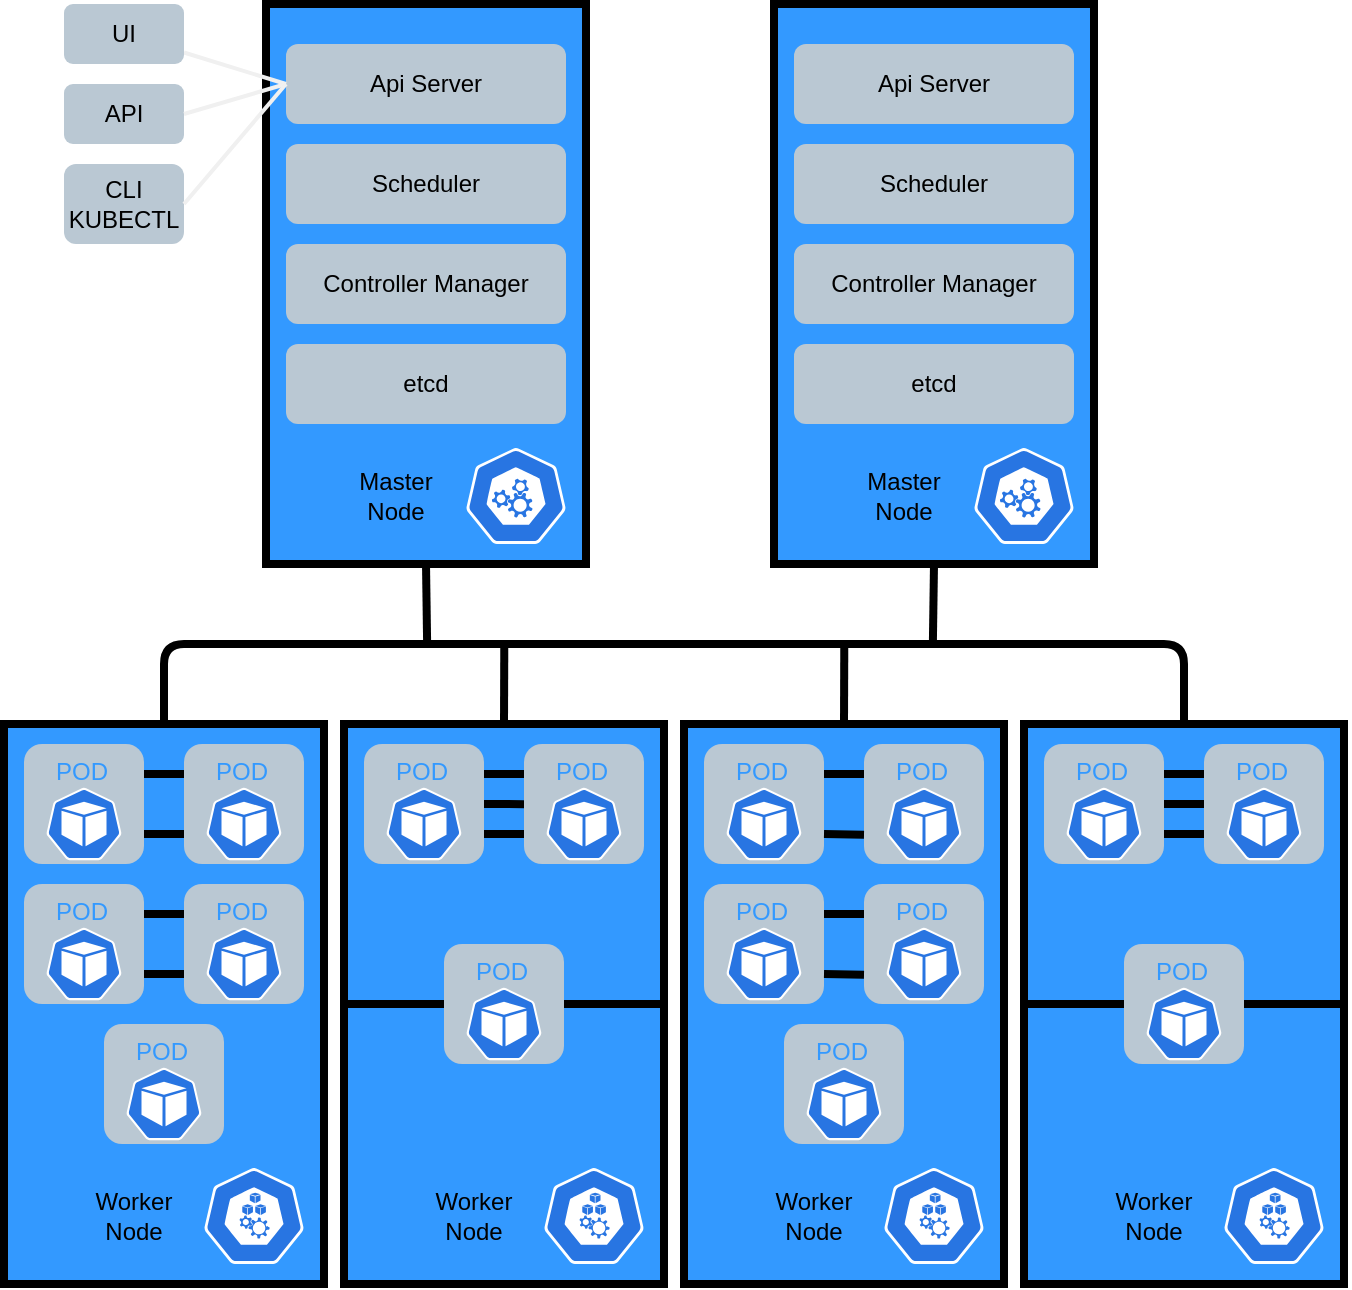 <mxfile>
    <diagram id="NpJH77RFVWROeowFY9IR" name="Page-1">
        <mxGraphModel dx="842" dy="749" grid="1" gridSize="10" guides="1" tooltips="1" connect="1" arrows="1" fold="1" page="1" pageScale="1" pageWidth="1169" pageHeight="827" background="#FFFFFF" math="0" shadow="0">
            <root>
                <mxCell id="0"/>
                <mxCell id="1" parent="0"/>
                <mxCell id="16" value="" style="group;fillColor=#3399FF;strokeColor=#10739e;" parent="1" vertex="1" connectable="0">
                    <mxGeometry x="171" y="10" width="160" height="280" as="geometry"/>
                </mxCell>
                <mxCell id="9" value="" style="rounded=0;whiteSpace=wrap;html=1;labelBackgroundColor=none;fillStyle=auto;strokeWidth=4;fillColor=none;gradientColor=#FF33FF;" parent="16" vertex="1">
                    <mxGeometry width="160" height="280" as="geometry"/>
                </mxCell>
                <mxCell id="5" value="Api Server" style="rounded=1;whiteSpace=wrap;html=1;labelBackgroundColor=none;fillStyle=auto;fillColor=#bac8d3;strokeWidth=4;strokeColor=none;" parent="16" vertex="1">
                    <mxGeometry x="10" y="20" width="140" height="40" as="geometry"/>
                </mxCell>
                <mxCell id="10" value="Scheduler" style="rounded=1;whiteSpace=wrap;html=1;labelBackgroundColor=none;fillStyle=auto;fillColor=#bac8d3;strokeWidth=4;strokeColor=none;" parent="16" vertex="1">
                    <mxGeometry x="10" y="70" width="140" height="40" as="geometry"/>
                </mxCell>
                <mxCell id="11" value="Controller Manager" style="rounded=1;whiteSpace=wrap;html=1;labelBackgroundColor=none;fillStyle=auto;fillColor=#bac8d3;strokeWidth=4;strokeColor=none;" parent="16" vertex="1">
                    <mxGeometry x="10" y="120" width="140" height="40" as="geometry"/>
                </mxCell>
                <mxCell id="12" value="etcd" style="rounded=1;whiteSpace=wrap;html=1;labelBackgroundColor=none;fillStyle=auto;fillColor=#bac8d3;strokeWidth=4;strokeColor=none;" parent="16" vertex="1">
                    <mxGeometry x="10" y="170" width="140" height="40" as="geometry"/>
                </mxCell>
                <mxCell id="13" value="" style="sketch=0;html=1;dashed=0;whitespace=wrap;fillColor=#2875E2;strokeColor=#ffffff;points=[[0.005,0.63,0],[0.1,0.2,0],[0.9,0.2,0],[0.5,0,0],[0.995,0.63,0],[0.72,0.99,0],[0.5,1,0],[0.28,0.99,0]];verticalLabelPosition=bottom;align=center;verticalAlign=top;shape=mxgraph.kubernetes.icon;prIcon=master;labelBackgroundColor=none;fillStyle=auto;strokeWidth=4;" parent="16" vertex="1">
                    <mxGeometry x="100" y="222" width="50" height="48" as="geometry"/>
                </mxCell>
                <mxCell id="15" value="Master Node" style="rounded=0;whiteSpace=wrap;html=1;labelBackgroundColor=none;fillStyle=auto;strokeWidth=4;fillColor=none;strokeColor=none;" parent="16" vertex="1">
                    <mxGeometry x="30" y="236" width="70" height="20" as="geometry"/>
                </mxCell>
                <mxCell id="17" value="" style="group;fillColor=#3399FF;strokeColor=#10739e;" parent="1" vertex="1" connectable="0">
                    <mxGeometry x="425" y="10" width="160" height="280" as="geometry"/>
                </mxCell>
                <mxCell id="18" value="" style="rounded=0;whiteSpace=wrap;html=1;labelBackgroundColor=none;fillStyle=auto;strokeWidth=4;fillColor=none;gradientColor=#FF33FF;" parent="17" vertex="1">
                    <mxGeometry width="160" height="280" as="geometry"/>
                </mxCell>
                <mxCell id="19" value="Api Server" style="rounded=1;whiteSpace=wrap;html=1;labelBackgroundColor=none;fillStyle=auto;fillColor=#bac8d3;strokeWidth=4;strokeColor=none;" parent="17" vertex="1">
                    <mxGeometry x="10" y="20" width="140" height="40" as="geometry"/>
                </mxCell>
                <mxCell id="20" value="Scheduler" style="rounded=1;whiteSpace=wrap;html=1;labelBackgroundColor=none;fillStyle=auto;fillColor=#bac8d3;strokeWidth=4;strokeColor=none;" parent="17" vertex="1">
                    <mxGeometry x="10" y="70" width="140" height="40" as="geometry"/>
                </mxCell>
                <mxCell id="21" value="Controller Manager" style="rounded=1;whiteSpace=wrap;html=1;labelBackgroundColor=none;fillStyle=auto;fillColor=#bac8d3;strokeWidth=4;strokeColor=none;" parent="17" vertex="1">
                    <mxGeometry x="10" y="120" width="140" height="40" as="geometry"/>
                </mxCell>
                <mxCell id="22" value="etcd" style="rounded=1;whiteSpace=wrap;html=1;labelBackgroundColor=none;fillStyle=auto;fillColor=#bac8d3;strokeWidth=4;strokeColor=none;" parent="17" vertex="1">
                    <mxGeometry x="10" y="170" width="140" height="40" as="geometry"/>
                </mxCell>
                <mxCell id="24" value="" style="sketch=0;html=1;dashed=0;whitespace=wrap;fillColor=#2875E2;strokeColor=#ffffff;points=[[0.005,0.63,0],[0.1,0.2,0],[0.9,0.2,0],[0.5,0,0],[0.995,0.63,0],[0.72,0.99,0],[0.5,1,0],[0.28,0.99,0]];verticalLabelPosition=bottom;align=center;verticalAlign=top;shape=mxgraph.kubernetes.icon;prIcon=master;labelBackgroundColor=none;fillStyle=auto;strokeWidth=4;" parent="17" vertex="1">
                    <mxGeometry x="100" y="222" width="50" height="48" as="geometry"/>
                </mxCell>
                <mxCell id="25" value="Master Node" style="rounded=0;whiteSpace=wrap;html=1;labelBackgroundColor=none;fillStyle=auto;strokeWidth=4;fillColor=none;strokeColor=none;" parent="17" vertex="1">
                    <mxGeometry x="30" y="236" width="70" height="20" as="geometry"/>
                </mxCell>
                <mxCell id="28" value="" style="group;fillColor=#3399FF;strokeColor=#10739e;" parent="1" vertex="1" connectable="0">
                    <mxGeometry x="40" y="370" width="160" height="280" as="geometry"/>
                </mxCell>
                <mxCell id="29" value="" style="rounded=0;whiteSpace=wrap;html=1;labelBackgroundColor=none;fillStyle=auto;strokeWidth=4;fillColor=none;gradientColor=#FF33FF;" parent="28" vertex="1">
                    <mxGeometry width="160" height="280" as="geometry"/>
                </mxCell>
                <mxCell id="34" value="" style="edgeStyle=none;html=1;" parent="28" edge="1">
                    <mxGeometry relative="1" as="geometry">
                        <mxPoint x="105.714" y="222" as="sourcePoint"/>
                        <mxPoint x="105.714" y="222" as="targetPoint"/>
                    </mxGeometry>
                </mxCell>
                <mxCell id="36" value="Worker Node" style="rounded=0;whiteSpace=wrap;html=1;labelBackgroundColor=none;fillStyle=auto;strokeWidth=4;fillColor=none;strokeColor=none;" parent="28" vertex="1">
                    <mxGeometry x="30" y="236" width="70" height="20" as="geometry"/>
                </mxCell>
                <mxCell id="47" value="" style="sketch=0;html=1;dashed=0;whitespace=wrap;fillColor=#2875E2;strokeColor=#ffffff;points=[[0.005,0.63,0],[0.1,0.2,0],[0.9,0.2,0],[0.5,0,0],[0.995,0.63,0],[0.72,0.99,0],[0.5,1,0],[0.28,0.99,0]];verticalLabelPosition=bottom;align=center;verticalAlign=top;shape=mxgraph.kubernetes.icon;prIcon=node;labelBackgroundColor=none;fillStyle=auto;strokeWidth=4;" parent="28" vertex="1">
                    <mxGeometry x="100" y="222" width="50" height="48" as="geometry"/>
                </mxCell>
                <mxCell id="50" value="" style="group" parent="28" vertex="1" connectable="0">
                    <mxGeometry x="10" y="10" width="60" height="60" as="geometry"/>
                </mxCell>
                <mxCell id="30" value="" style="rounded=1;whiteSpace=wrap;html=1;labelBackgroundColor=none;fillStyle=auto;fillColor=#bac8d3;strokeWidth=4;strokeColor=none;align=left;" parent="50" vertex="1">
                    <mxGeometry width="60" height="60" as="geometry"/>
                </mxCell>
                <mxCell id="48" value="" style="sketch=0;html=1;dashed=0;whitespace=wrap;fillColor=#2875E2;strokeColor=#ffffff;points=[[0.005,0.63,0],[0.1,0.2,0],[0.9,0.2,0],[0.5,0,0],[0.995,0.63,0],[0.72,0.99,0],[0.5,1,0],[0.28,0.99,0]];verticalLabelPosition=bottom;align=center;verticalAlign=top;shape=mxgraph.kubernetes.icon;prIcon=pod;labelBackgroundColor=none;fillStyle=auto;strokeWidth=4;" parent="50" vertex="1">
                    <mxGeometry x="11.25" y="20" width="37.5" height="40" as="geometry"/>
                </mxCell>
                <mxCell id="49" value="&lt;font color=&quot;#3399ff&quot;&gt;POD&lt;/font&gt;" style="rounded=0;whiteSpace=wrap;html=1;labelBackgroundColor=none;fillStyle=auto;strokeWidth=4;fillColor=none;strokeColor=none;" parent="50" vertex="1">
                    <mxGeometry x="8.75" y="4" width="40" height="20" as="geometry"/>
                </mxCell>
                <mxCell id="51" value="" style="group" parent="28" vertex="1" connectable="0">
                    <mxGeometry x="90" y="10" width="60" height="60" as="geometry"/>
                </mxCell>
                <mxCell id="52" value="" style="rounded=1;whiteSpace=wrap;html=1;labelBackgroundColor=none;fillStyle=auto;fillColor=#bac8d3;strokeWidth=4;strokeColor=none;align=left;" parent="51" vertex="1">
                    <mxGeometry width="60" height="60" as="geometry"/>
                </mxCell>
                <mxCell id="53" value="" style="sketch=0;html=1;dashed=0;whitespace=wrap;fillColor=#2875E2;strokeColor=#ffffff;points=[[0.005,0.63,0],[0.1,0.2,0],[0.9,0.2,0],[0.5,0,0],[0.995,0.63,0],[0.72,0.99,0],[0.5,1,0],[0.28,0.99,0]];verticalLabelPosition=bottom;align=center;verticalAlign=top;shape=mxgraph.kubernetes.icon;prIcon=pod;labelBackgroundColor=none;fillStyle=auto;strokeWidth=4;" parent="51" vertex="1">
                    <mxGeometry x="11.25" y="20" width="37.5" height="40" as="geometry"/>
                </mxCell>
                <mxCell id="54" value="&lt;font color=&quot;#3399ff&quot;&gt;POD&lt;/font&gt;" style="rounded=0;whiteSpace=wrap;html=1;labelBackgroundColor=none;fillStyle=auto;strokeWidth=4;fillColor=none;strokeColor=none;" parent="51" vertex="1">
                    <mxGeometry x="8.75" y="4" width="40" height="20" as="geometry"/>
                </mxCell>
                <mxCell id="55" value="" style="group" parent="28" vertex="1" connectable="0">
                    <mxGeometry x="10" y="80" width="60" height="60" as="geometry"/>
                </mxCell>
                <mxCell id="56" value="" style="rounded=1;whiteSpace=wrap;html=1;labelBackgroundColor=none;fillStyle=auto;fillColor=#bac8d3;strokeWidth=4;strokeColor=none;align=left;" parent="55" vertex="1">
                    <mxGeometry width="60" height="60" as="geometry"/>
                </mxCell>
                <mxCell id="57" value="" style="sketch=0;html=1;dashed=0;whitespace=wrap;fillColor=#2875E2;strokeColor=#ffffff;points=[[0.005,0.63,0],[0.1,0.2,0],[0.9,0.2,0],[0.5,0,0],[0.995,0.63,0],[0.72,0.99,0],[0.5,1,0],[0.28,0.99,0]];verticalLabelPosition=bottom;align=center;verticalAlign=top;shape=mxgraph.kubernetes.icon;prIcon=pod;labelBackgroundColor=none;fillStyle=auto;strokeWidth=4;" parent="55" vertex="1">
                    <mxGeometry x="11.25" y="20" width="37.5" height="40" as="geometry"/>
                </mxCell>
                <mxCell id="58" value="&lt;font color=&quot;#3399ff&quot;&gt;POD&lt;/font&gt;" style="rounded=0;whiteSpace=wrap;html=1;labelBackgroundColor=none;fillStyle=auto;strokeWidth=4;fillColor=none;strokeColor=none;" parent="55" vertex="1">
                    <mxGeometry x="8.75" y="4" width="40" height="20" as="geometry"/>
                </mxCell>
                <mxCell id="59" value="" style="group" parent="28" vertex="1" connectable="0">
                    <mxGeometry x="90" y="80" width="60" height="60" as="geometry"/>
                </mxCell>
                <mxCell id="60" value="" style="rounded=1;whiteSpace=wrap;html=1;labelBackgroundColor=none;fillStyle=auto;fillColor=#bac8d3;strokeWidth=4;strokeColor=none;align=left;" parent="59" vertex="1">
                    <mxGeometry width="60" height="60" as="geometry"/>
                </mxCell>
                <mxCell id="61" value="" style="sketch=0;html=1;dashed=0;whitespace=wrap;fillColor=#2875E2;strokeColor=#ffffff;points=[[0.005,0.63,0],[0.1,0.2,0],[0.9,0.2,0],[0.5,0,0],[0.995,0.63,0],[0.72,0.99,0],[0.5,1,0],[0.28,0.99,0]];verticalLabelPosition=bottom;align=center;verticalAlign=top;shape=mxgraph.kubernetes.icon;prIcon=pod;labelBackgroundColor=none;fillStyle=auto;strokeWidth=4;" parent="59" vertex="1">
                    <mxGeometry x="11.25" y="20" width="37.5" height="40" as="geometry"/>
                </mxCell>
                <mxCell id="62" value="&lt;font color=&quot;#3399ff&quot;&gt;POD&lt;/font&gt;" style="rounded=0;whiteSpace=wrap;html=1;labelBackgroundColor=none;fillStyle=auto;strokeWidth=4;fillColor=none;strokeColor=none;" parent="59" vertex="1">
                    <mxGeometry x="8.75" y="4" width="40" height="20" as="geometry"/>
                </mxCell>
                <mxCell id="146" style="edgeStyle=none;html=1;exitX=1;exitY=0.25;exitDx=0;exitDy=0;entryX=0;entryY=0.25;entryDx=0;entryDy=0;fontColor=#3399FF;endArrow=none;endFill=0;strokeWidth=4;" parent="28" source="30" target="52" edge="1">
                    <mxGeometry relative="1" as="geometry"/>
                </mxCell>
                <mxCell id="147" style="edgeStyle=none;html=1;exitX=1;exitY=0.75;exitDx=0;exitDy=0;entryX=0;entryY=0.75;entryDx=0;entryDy=0;strokeWidth=4;fontColor=#3399FF;endArrow=none;endFill=0;" parent="28" source="30" target="52" edge="1">
                    <mxGeometry relative="1" as="geometry"/>
                </mxCell>
                <mxCell id="148" style="edgeStyle=none;html=1;exitX=1;exitY=0.25;exitDx=0;exitDy=0;entryX=0;entryY=0.25;entryDx=0;entryDy=0;strokeWidth=4;fontColor=#3399FF;endArrow=none;endFill=0;" parent="28" source="56" target="60" edge="1">
                    <mxGeometry relative="1" as="geometry"/>
                </mxCell>
                <mxCell id="149" style="edgeStyle=none;html=1;exitX=1;exitY=0.75;exitDx=0;exitDy=0;entryX=0;entryY=0.75;entryDx=0;entryDy=0;strokeWidth=4;fontColor=#3399FF;endArrow=none;endFill=0;" parent="28" source="56" target="60" edge="1">
                    <mxGeometry relative="1" as="geometry"/>
                </mxCell>
                <mxCell id="63" value="" style="group" parent="1" vertex="1" connectable="0">
                    <mxGeometry x="90" y="520" width="60" height="60" as="geometry"/>
                </mxCell>
                <mxCell id="64" value="" style="rounded=1;whiteSpace=wrap;html=1;labelBackgroundColor=none;fillStyle=auto;fillColor=#bac8d3;strokeWidth=4;strokeColor=none;align=left;" parent="63" vertex="1">
                    <mxGeometry width="60" height="60" as="geometry"/>
                </mxCell>
                <mxCell id="65" value="" style="sketch=0;html=1;dashed=0;whitespace=wrap;fillColor=#2875E2;strokeColor=#ffffff;points=[[0.005,0.63,0],[0.1,0.2,0],[0.9,0.2,0],[0.5,0,0],[0.995,0.63,0],[0.72,0.99,0],[0.5,1,0],[0.28,0.99,0]];verticalLabelPosition=bottom;align=center;verticalAlign=top;shape=mxgraph.kubernetes.icon;prIcon=pod;labelBackgroundColor=none;fillStyle=auto;strokeWidth=4;" parent="63" vertex="1">
                    <mxGeometry x="11.25" y="20" width="37.5" height="40" as="geometry"/>
                </mxCell>
                <mxCell id="66" value="&lt;font color=&quot;#3399ff&quot;&gt;POD&lt;/font&gt;" style="rounded=0;whiteSpace=wrap;html=1;labelBackgroundColor=none;fillStyle=auto;strokeWidth=4;fillColor=none;strokeColor=none;" parent="63" vertex="1">
                    <mxGeometry x="8.75" y="4" width="40" height="20" as="geometry"/>
                </mxCell>
                <mxCell id="67" value="" style="group;fillColor=#3399FF;strokeColor=#10739e;" parent="1" vertex="1" connectable="0">
                    <mxGeometry x="210" y="370" width="160" height="280" as="geometry"/>
                </mxCell>
                <mxCell id="68" value="" style="rounded=0;whiteSpace=wrap;html=1;labelBackgroundColor=none;fillStyle=auto;strokeWidth=4;fillColor=none;gradientColor=#FF33FF;" parent="67" vertex="1">
                    <mxGeometry width="160" height="280" as="geometry"/>
                </mxCell>
                <mxCell id="69" value="" style="edgeStyle=none;html=1;" parent="67" edge="1">
                    <mxGeometry relative="1" as="geometry">
                        <mxPoint x="105.714" y="222" as="sourcePoint"/>
                        <mxPoint x="105.714" y="222" as="targetPoint"/>
                    </mxGeometry>
                </mxCell>
                <mxCell id="70" value="Worker Node" style="rounded=0;whiteSpace=wrap;html=1;labelBackgroundColor=none;fillStyle=auto;strokeWidth=4;fillColor=none;strokeColor=none;" parent="67" vertex="1">
                    <mxGeometry x="30" y="236" width="70" height="20" as="geometry"/>
                </mxCell>
                <mxCell id="71" value="" style="sketch=0;html=1;dashed=0;whitespace=wrap;fillColor=#2875E2;strokeColor=#ffffff;points=[[0.005,0.63,0],[0.1,0.2,0],[0.9,0.2,0],[0.5,0,0],[0.995,0.63,0],[0.72,0.99,0],[0.5,1,0],[0.28,0.99,0]];verticalLabelPosition=bottom;align=center;verticalAlign=top;shape=mxgraph.kubernetes.icon;prIcon=node;labelBackgroundColor=none;fillStyle=auto;strokeWidth=4;" parent="67" vertex="1">
                    <mxGeometry x="100" y="222" width="50" height="48" as="geometry"/>
                </mxCell>
                <mxCell id="72" value="" style="group" parent="67" vertex="1" connectable="0">
                    <mxGeometry x="10" y="10" width="60" height="60" as="geometry"/>
                </mxCell>
                <mxCell id="73" value="" style="rounded=1;whiteSpace=wrap;html=1;labelBackgroundColor=none;fillStyle=auto;fillColor=#bac8d3;strokeWidth=4;strokeColor=none;align=left;" parent="72" vertex="1">
                    <mxGeometry width="60" height="60" as="geometry"/>
                </mxCell>
                <mxCell id="74" value="" style="sketch=0;html=1;dashed=0;whitespace=wrap;fillColor=#2875E2;strokeColor=#ffffff;points=[[0.005,0.63,0],[0.1,0.2,0],[0.9,0.2,0],[0.5,0,0],[0.995,0.63,0],[0.72,0.99,0],[0.5,1,0],[0.28,0.99,0]];verticalLabelPosition=bottom;align=center;verticalAlign=top;shape=mxgraph.kubernetes.icon;prIcon=pod;labelBackgroundColor=none;fillStyle=auto;strokeWidth=4;" parent="72" vertex="1">
                    <mxGeometry x="11.25" y="20" width="37.5" height="40" as="geometry"/>
                </mxCell>
                <mxCell id="75" value="&lt;font color=&quot;#3399ff&quot;&gt;POD&lt;/font&gt;" style="rounded=0;whiteSpace=wrap;html=1;labelBackgroundColor=none;fillStyle=auto;strokeWidth=4;fillColor=none;strokeColor=none;" parent="72" vertex="1">
                    <mxGeometry x="8.75" y="4" width="40" height="20" as="geometry"/>
                </mxCell>
                <mxCell id="76" value="" style="group" parent="67" vertex="1" connectable="0">
                    <mxGeometry x="90" y="10" width="60" height="60" as="geometry"/>
                </mxCell>
                <mxCell id="77" value="" style="rounded=1;whiteSpace=wrap;html=1;labelBackgroundColor=none;fillStyle=auto;fillColor=#bac8d3;strokeWidth=4;strokeColor=none;align=left;" parent="76" vertex="1">
                    <mxGeometry width="60" height="60" as="geometry"/>
                </mxCell>
                <mxCell id="78" value="" style="sketch=0;html=1;dashed=0;whitespace=wrap;fillColor=#2875E2;strokeColor=#ffffff;points=[[0.005,0.63,0],[0.1,0.2,0],[0.9,0.2,0],[0.5,0,0],[0.995,0.63,0],[0.72,0.99,0],[0.5,1,0],[0.28,0.99,0]];verticalLabelPosition=bottom;align=center;verticalAlign=top;shape=mxgraph.kubernetes.icon;prIcon=pod;labelBackgroundColor=none;fillStyle=auto;strokeWidth=4;" parent="76" vertex="1">
                    <mxGeometry x="11.25" y="20" width="37.5" height="40" as="geometry"/>
                </mxCell>
                <mxCell id="79" value="&lt;font color=&quot;#3399ff&quot;&gt;POD&lt;/font&gt;" style="rounded=0;whiteSpace=wrap;html=1;labelBackgroundColor=none;fillStyle=auto;strokeWidth=4;fillColor=none;strokeColor=none;" parent="76" vertex="1">
                    <mxGeometry x="8.75" y="4" width="40" height="20" as="geometry"/>
                </mxCell>
                <mxCell id="80" value="" style="group" parent="67" vertex="1" connectable="0">
                    <mxGeometry x="50" y="110" width="60" height="60" as="geometry"/>
                </mxCell>
                <mxCell id="81" value="" style="rounded=1;whiteSpace=wrap;html=1;labelBackgroundColor=none;fillStyle=auto;fillColor=#bac8d3;strokeWidth=4;strokeColor=none;align=left;" parent="80" vertex="1">
                    <mxGeometry width="60" height="60" as="geometry"/>
                </mxCell>
                <mxCell id="82" value="" style="sketch=0;html=1;dashed=0;whitespace=wrap;fillColor=#2875E2;strokeColor=#ffffff;points=[[0.005,0.63,0],[0.1,0.2,0],[0.9,0.2,0],[0.5,0,0],[0.995,0.63,0],[0.72,0.99,0],[0.5,1,0],[0.28,0.99,0]];verticalLabelPosition=bottom;align=center;verticalAlign=top;shape=mxgraph.kubernetes.icon;prIcon=pod;labelBackgroundColor=none;fillStyle=auto;strokeWidth=4;" parent="80" vertex="1">
                    <mxGeometry x="11.25" y="20" width="37.5" height="40" as="geometry"/>
                </mxCell>
                <mxCell id="83" value="&lt;font color=&quot;#3399ff&quot;&gt;POD&lt;/font&gt;" style="rounded=0;whiteSpace=wrap;html=1;labelBackgroundColor=none;fillStyle=auto;strokeWidth=4;fillColor=none;strokeColor=none;" parent="80" vertex="1">
                    <mxGeometry x="8.75" y="4" width="40" height="20" as="geometry"/>
                </mxCell>
                <mxCell id="150" style="edgeStyle=none;html=1;exitX=1;exitY=0.25;exitDx=0;exitDy=0;entryX=0;entryY=0.25;entryDx=0;entryDy=0;strokeWidth=4;fontColor=#3399FF;endArrow=none;endFill=0;" parent="67" source="73" target="77" edge="1">
                    <mxGeometry relative="1" as="geometry"/>
                </mxCell>
                <mxCell id="152" style="edgeStyle=none;html=1;exitX=1;exitY=0.75;exitDx=0;exitDy=0;entryX=0;entryY=0.75;entryDx=0;entryDy=0;strokeWidth=4;fontColor=#3399FF;endArrow=none;endFill=0;" parent="67" source="73" target="77" edge="1">
                    <mxGeometry relative="1" as="geometry"/>
                </mxCell>
                <mxCell id="155" style="edgeStyle=none;html=1;exitX=0;exitY=0.5;exitDx=0;exitDy=0;entryX=0;entryY=0.5;entryDx=0;entryDy=0;strokeWidth=4;fontColor=#3399FF;endArrow=none;endFill=0;" parent="67" source="81" target="68" edge="1">
                    <mxGeometry relative="1" as="geometry"/>
                </mxCell>
                <mxCell id="156" style="edgeStyle=none;html=1;exitX=1;exitY=0.5;exitDx=0;exitDy=0;strokeWidth=4;fontColor=#3399FF;endArrow=none;endFill=0;" parent="67" source="81" target="68" edge="1">
                    <mxGeometry relative="1" as="geometry"/>
                </mxCell>
                <mxCell id="92" value="" style="group;fillColor=#3399FF;strokeColor=#10739e;" parent="1" vertex="1" connectable="0">
                    <mxGeometry x="380" y="370" width="160" height="280" as="geometry"/>
                </mxCell>
                <mxCell id="93" value="" style="rounded=0;whiteSpace=wrap;html=1;labelBackgroundColor=none;fillStyle=auto;strokeWidth=4;fillColor=none;gradientColor=#FF33FF;" parent="92" vertex="1">
                    <mxGeometry width="160" height="280" as="geometry"/>
                </mxCell>
                <mxCell id="94" value="" style="edgeStyle=none;html=1;" parent="92" edge="1">
                    <mxGeometry relative="1" as="geometry">
                        <mxPoint x="105.714" y="222" as="sourcePoint"/>
                        <mxPoint x="105.714" y="222" as="targetPoint"/>
                    </mxGeometry>
                </mxCell>
                <mxCell id="95" value="Worker Node" style="rounded=0;whiteSpace=wrap;html=1;labelBackgroundColor=none;fillStyle=auto;strokeWidth=4;fillColor=none;strokeColor=none;" parent="92" vertex="1">
                    <mxGeometry x="30" y="236" width="70" height="20" as="geometry"/>
                </mxCell>
                <mxCell id="96" value="" style="sketch=0;html=1;dashed=0;whitespace=wrap;fillColor=#2875E2;strokeColor=#ffffff;points=[[0.005,0.63,0],[0.1,0.2,0],[0.9,0.2,0],[0.5,0,0],[0.995,0.63,0],[0.72,0.99,0],[0.5,1,0],[0.28,0.99,0]];verticalLabelPosition=bottom;align=center;verticalAlign=top;shape=mxgraph.kubernetes.icon;prIcon=node;labelBackgroundColor=none;fillStyle=auto;strokeWidth=4;" parent="92" vertex="1">
                    <mxGeometry x="100" y="222" width="50" height="48" as="geometry"/>
                </mxCell>
                <mxCell id="97" value="" style="group" parent="92" vertex="1" connectable="0">
                    <mxGeometry x="10" y="10" width="60" height="60" as="geometry"/>
                </mxCell>
                <mxCell id="98" value="" style="rounded=1;whiteSpace=wrap;html=1;labelBackgroundColor=none;fillStyle=auto;fillColor=#bac8d3;strokeWidth=4;strokeColor=none;align=left;" parent="97" vertex="1">
                    <mxGeometry width="60" height="60" as="geometry"/>
                </mxCell>
                <mxCell id="99" value="" style="sketch=0;html=1;dashed=0;whitespace=wrap;fillColor=#2875E2;strokeColor=#ffffff;points=[[0.005,0.63,0],[0.1,0.2,0],[0.9,0.2,0],[0.5,0,0],[0.995,0.63,0],[0.72,0.99,0],[0.5,1,0],[0.28,0.99,0]];verticalLabelPosition=bottom;align=center;verticalAlign=top;shape=mxgraph.kubernetes.icon;prIcon=pod;labelBackgroundColor=none;fillStyle=auto;strokeWidth=4;" parent="97" vertex="1">
                    <mxGeometry x="11.25" y="20" width="37.5" height="40" as="geometry"/>
                </mxCell>
                <mxCell id="100" value="&lt;font color=&quot;#3399ff&quot;&gt;POD&lt;/font&gt;" style="rounded=0;whiteSpace=wrap;html=1;labelBackgroundColor=none;fillStyle=auto;strokeWidth=4;fillColor=none;strokeColor=none;" parent="97" vertex="1">
                    <mxGeometry x="8.75" y="4" width="40" height="20" as="geometry"/>
                </mxCell>
                <mxCell id="101" value="" style="group" parent="92" vertex="1" connectable="0">
                    <mxGeometry x="90" y="10" width="60" height="60" as="geometry"/>
                </mxCell>
                <mxCell id="102" value="" style="rounded=1;whiteSpace=wrap;html=1;labelBackgroundColor=none;fillStyle=auto;fillColor=#bac8d3;strokeWidth=4;strokeColor=none;align=left;" parent="101" vertex="1">
                    <mxGeometry width="60" height="60" as="geometry"/>
                </mxCell>
                <mxCell id="103" value="" style="sketch=0;html=1;dashed=0;whitespace=wrap;fillColor=#2875E2;strokeColor=#ffffff;points=[[0.005,0.63,0],[0.1,0.2,0],[0.9,0.2,0],[0.5,0,0],[0.995,0.63,0],[0.72,0.99,0],[0.5,1,0],[0.28,0.99,0]];verticalLabelPosition=bottom;align=center;verticalAlign=top;shape=mxgraph.kubernetes.icon;prIcon=pod;labelBackgroundColor=none;fillStyle=auto;strokeWidth=4;" parent="101" vertex="1">
                    <mxGeometry x="11.25" y="20" width="37.5" height="40" as="geometry"/>
                </mxCell>
                <mxCell id="104" value="&lt;font color=&quot;#3399ff&quot;&gt;POD&lt;/font&gt;" style="rounded=0;whiteSpace=wrap;html=1;labelBackgroundColor=none;fillStyle=auto;strokeWidth=4;fillColor=none;strokeColor=none;" parent="101" vertex="1">
                    <mxGeometry x="8.75" y="4" width="40" height="20" as="geometry"/>
                </mxCell>
                <mxCell id="105" value="" style="group" parent="92" vertex="1" connectable="0">
                    <mxGeometry x="10" y="80" width="60" height="60" as="geometry"/>
                </mxCell>
                <mxCell id="106" value="" style="rounded=1;whiteSpace=wrap;html=1;labelBackgroundColor=none;fillStyle=auto;fillColor=#bac8d3;strokeWidth=4;strokeColor=none;align=left;" parent="105" vertex="1">
                    <mxGeometry width="60" height="60" as="geometry"/>
                </mxCell>
                <mxCell id="107" value="" style="sketch=0;html=1;dashed=0;whitespace=wrap;fillColor=#2875E2;strokeColor=#ffffff;points=[[0.005,0.63,0],[0.1,0.2,0],[0.9,0.2,0],[0.5,0,0],[0.995,0.63,0],[0.72,0.99,0],[0.5,1,0],[0.28,0.99,0]];verticalLabelPosition=bottom;align=center;verticalAlign=top;shape=mxgraph.kubernetes.icon;prIcon=pod;labelBackgroundColor=none;fillStyle=auto;strokeWidth=4;" parent="105" vertex="1">
                    <mxGeometry x="11.25" y="20" width="37.5" height="40" as="geometry"/>
                </mxCell>
                <mxCell id="108" value="&lt;font color=&quot;#3399ff&quot;&gt;POD&lt;/font&gt;" style="rounded=0;whiteSpace=wrap;html=1;labelBackgroundColor=none;fillStyle=auto;strokeWidth=4;fillColor=none;strokeColor=none;" parent="105" vertex="1">
                    <mxGeometry x="8.75" y="4" width="40" height="20" as="geometry"/>
                </mxCell>
                <mxCell id="109" value="" style="group" parent="92" vertex="1" connectable="0">
                    <mxGeometry x="90" y="80" width="60" height="60" as="geometry"/>
                </mxCell>
                <mxCell id="110" value="" style="rounded=1;whiteSpace=wrap;html=1;labelBackgroundColor=none;fillStyle=auto;fillColor=#bac8d3;strokeWidth=4;strokeColor=none;align=left;" parent="109" vertex="1">
                    <mxGeometry width="60" height="60" as="geometry"/>
                </mxCell>
                <mxCell id="111" value="" style="sketch=0;html=1;dashed=0;whitespace=wrap;fillColor=#2875E2;strokeColor=#ffffff;points=[[0.005,0.63,0],[0.1,0.2,0],[0.9,0.2,0],[0.5,0,0],[0.995,0.63,0],[0.72,0.99,0],[0.5,1,0],[0.28,0.99,0]];verticalLabelPosition=bottom;align=center;verticalAlign=top;shape=mxgraph.kubernetes.icon;prIcon=pod;labelBackgroundColor=none;fillStyle=auto;strokeWidth=4;" parent="109" vertex="1">
                    <mxGeometry x="11.25" y="20" width="37.5" height="40" as="geometry"/>
                </mxCell>
                <mxCell id="112" value="&lt;font color=&quot;#3399ff&quot;&gt;POD&lt;/font&gt;" style="rounded=0;whiteSpace=wrap;html=1;labelBackgroundColor=none;fillStyle=auto;strokeWidth=4;fillColor=none;strokeColor=none;" parent="109" vertex="1">
                    <mxGeometry x="8.75" y="4" width="40" height="20" as="geometry"/>
                </mxCell>
                <mxCell id="162" style="edgeStyle=none;html=1;exitX=1;exitY=0.25;exitDx=0;exitDy=0;entryX=0;entryY=0.25;entryDx=0;entryDy=0;strokeWidth=4;fontColor=#3399FF;endArrow=none;endFill=0;" parent="92" source="98" target="102" edge="1">
                    <mxGeometry relative="1" as="geometry"/>
                </mxCell>
                <mxCell id="164" style="edgeStyle=none;html=1;exitX=1;exitY=0.25;exitDx=0;exitDy=0;entryX=0;entryY=0.25;entryDx=0;entryDy=0;strokeWidth=4;fontColor=#3399FF;endArrow=none;endFill=0;" parent="92" source="106" target="110" edge="1">
                    <mxGeometry relative="1" as="geometry"/>
                </mxCell>
                <mxCell id="113" value="" style="group" parent="1" vertex="1" connectable="0">
                    <mxGeometry x="430" y="520" width="60" height="60" as="geometry"/>
                </mxCell>
                <mxCell id="114" value="" style="rounded=1;whiteSpace=wrap;html=1;labelBackgroundColor=none;fillStyle=auto;fillColor=#bac8d3;strokeWidth=4;strokeColor=none;align=left;" parent="113" vertex="1">
                    <mxGeometry width="60" height="60" as="geometry"/>
                </mxCell>
                <mxCell id="115" value="" style="sketch=0;html=1;dashed=0;whitespace=wrap;fillColor=#2875E2;strokeColor=#ffffff;points=[[0.005,0.63,0],[0.1,0.2,0],[0.9,0.2,0],[0.5,0,0],[0.995,0.63,0],[0.72,0.99,0],[0.5,1,0],[0.28,0.99,0]];verticalLabelPosition=bottom;align=center;verticalAlign=top;shape=mxgraph.kubernetes.icon;prIcon=pod;labelBackgroundColor=none;fillStyle=auto;strokeWidth=4;" parent="113" vertex="1">
                    <mxGeometry x="11.25" y="20" width="37.5" height="40" as="geometry"/>
                </mxCell>
                <mxCell id="116" value="&lt;font color=&quot;#3399ff&quot;&gt;POD&lt;/font&gt;" style="rounded=0;whiteSpace=wrap;html=1;labelBackgroundColor=none;fillStyle=auto;strokeWidth=4;fillColor=none;strokeColor=none;" parent="113" vertex="1">
                    <mxGeometry x="8.75" y="4" width="40" height="20" as="geometry"/>
                </mxCell>
                <mxCell id="117" value="" style="group;fillColor=#3399FF;strokeColor=#10739e;" parent="1" vertex="1" connectable="0">
                    <mxGeometry x="550" y="370" width="160" height="280" as="geometry"/>
                </mxCell>
                <mxCell id="158" style="edgeStyle=none;html=1;exitX=0;exitY=0.5;exitDx=0;exitDy=0;entryX=0;entryY=0.5;entryDx=0;entryDy=0;strokeWidth=4;fontColor=#3399FF;endArrow=none;endFill=0;" parent="117" source="118" target="139" edge="1">
                    <mxGeometry relative="1" as="geometry"/>
                </mxCell>
                <mxCell id="118" value="" style="rounded=0;whiteSpace=wrap;html=1;labelBackgroundColor=none;fillStyle=auto;strokeWidth=4;fillColor=none;gradientColor=#FF33FF;" parent="117" vertex="1">
                    <mxGeometry width="160" height="280" as="geometry"/>
                </mxCell>
                <mxCell id="119" value="" style="edgeStyle=none;html=1;" parent="117" edge="1">
                    <mxGeometry relative="1" as="geometry">
                        <mxPoint x="105.714" y="222" as="sourcePoint"/>
                        <mxPoint x="105.714" y="222" as="targetPoint"/>
                    </mxGeometry>
                </mxCell>
                <mxCell id="120" value="Worker Node" style="rounded=0;whiteSpace=wrap;html=1;labelBackgroundColor=none;fillStyle=auto;strokeWidth=4;fillColor=none;strokeColor=none;" parent="117" vertex="1">
                    <mxGeometry x="30" y="236" width="70" height="20" as="geometry"/>
                </mxCell>
                <mxCell id="121" value="" style="sketch=0;html=1;dashed=0;whitespace=wrap;fillColor=#2875E2;strokeColor=#ffffff;points=[[0.005,0.63,0],[0.1,0.2,0],[0.9,0.2,0],[0.5,0,0],[0.995,0.63,0],[0.72,0.99,0],[0.5,1,0],[0.28,0.99,0]];verticalLabelPosition=bottom;align=center;verticalAlign=top;shape=mxgraph.kubernetes.icon;prIcon=node;labelBackgroundColor=none;fillStyle=auto;strokeWidth=4;" parent="117" vertex="1">
                    <mxGeometry x="100" y="222" width="50" height="48" as="geometry"/>
                </mxCell>
                <mxCell id="122" value="" style="group" parent="117" vertex="1" connectable="0">
                    <mxGeometry x="10" y="10" width="60" height="60" as="geometry"/>
                </mxCell>
                <mxCell id="123" value="" style="rounded=1;whiteSpace=wrap;html=1;labelBackgroundColor=none;fillStyle=auto;fillColor=#bac8d3;strokeWidth=4;strokeColor=none;align=left;" parent="122" vertex="1">
                    <mxGeometry width="60" height="60" as="geometry"/>
                </mxCell>
                <mxCell id="124" value="" style="sketch=0;html=1;dashed=0;whitespace=wrap;fillColor=#2875E2;strokeColor=#ffffff;points=[[0.005,0.63,0],[0.1,0.2,0],[0.9,0.2,0],[0.5,0,0],[0.995,0.63,0],[0.72,0.99,0],[0.5,1,0],[0.28,0.99,0]];verticalLabelPosition=bottom;align=center;verticalAlign=top;shape=mxgraph.kubernetes.icon;prIcon=pod;labelBackgroundColor=none;fillStyle=auto;strokeWidth=4;" parent="122" vertex="1">
                    <mxGeometry x="11.25" y="20" width="37.5" height="40" as="geometry"/>
                </mxCell>
                <mxCell id="125" value="&lt;font color=&quot;#3399ff&quot;&gt;POD&lt;/font&gt;" style="rounded=0;whiteSpace=wrap;html=1;labelBackgroundColor=none;fillStyle=auto;strokeWidth=4;fillColor=none;strokeColor=none;" parent="122" vertex="1">
                    <mxGeometry x="8.75" y="4" width="40" height="20" as="geometry"/>
                </mxCell>
                <mxCell id="126" value="" style="group" parent="117" vertex="1" connectable="0">
                    <mxGeometry x="90" y="10" width="60" height="60" as="geometry"/>
                </mxCell>
                <mxCell id="127" value="" style="rounded=1;whiteSpace=wrap;html=1;labelBackgroundColor=none;fillStyle=auto;fillColor=#bac8d3;strokeWidth=4;strokeColor=none;align=left;" parent="126" vertex="1">
                    <mxGeometry width="60" height="60" as="geometry"/>
                </mxCell>
                <mxCell id="128" value="" style="sketch=0;html=1;dashed=0;whitespace=wrap;fillColor=#2875E2;strokeColor=#ffffff;points=[[0.005,0.63,0],[0.1,0.2,0],[0.9,0.2,0],[0.5,0,0],[0.995,0.63,0],[0.72,0.99,0],[0.5,1,0],[0.28,0.99,0]];verticalLabelPosition=bottom;align=center;verticalAlign=top;shape=mxgraph.kubernetes.icon;prIcon=pod;labelBackgroundColor=none;fillStyle=auto;strokeWidth=4;" parent="126" vertex="1">
                    <mxGeometry x="11.25" y="20" width="37.5" height="40" as="geometry"/>
                </mxCell>
                <mxCell id="129" value="&lt;font color=&quot;#3399ff&quot;&gt;POD&lt;/font&gt;" style="rounded=0;whiteSpace=wrap;html=1;labelBackgroundColor=none;fillStyle=auto;strokeWidth=4;fillColor=none;strokeColor=none;" parent="126" vertex="1">
                    <mxGeometry x="8.75" y="4" width="40" height="20" as="geometry"/>
                </mxCell>
                <mxCell id="138" value="" style="group" parent="117" vertex="1" connectable="0">
                    <mxGeometry x="50" y="110" width="60" height="60" as="geometry"/>
                </mxCell>
                <mxCell id="139" value="" style="rounded=1;whiteSpace=wrap;html=1;labelBackgroundColor=none;fillStyle=auto;fillColor=#bac8d3;strokeWidth=4;strokeColor=none;align=left;" parent="138" vertex="1">
                    <mxGeometry width="60" height="60" as="geometry"/>
                </mxCell>
                <mxCell id="140" value="" style="sketch=0;html=1;dashed=0;whitespace=wrap;fillColor=#2875E2;strokeColor=#ffffff;points=[[0.005,0.63,0],[0.1,0.2,0],[0.9,0.2,0],[0.5,0,0],[0.995,0.63,0],[0.72,0.99,0],[0.5,1,0],[0.28,0.99,0]];verticalLabelPosition=bottom;align=center;verticalAlign=top;shape=mxgraph.kubernetes.icon;prIcon=pod;labelBackgroundColor=none;fillStyle=auto;strokeWidth=4;" parent="138" vertex="1">
                    <mxGeometry x="11.25" y="20" width="37.5" height="40" as="geometry"/>
                </mxCell>
                <mxCell id="141" value="&lt;font color=&quot;#3399ff&quot;&gt;POD&lt;/font&gt;" style="rounded=0;whiteSpace=wrap;html=1;labelBackgroundColor=none;fillStyle=auto;strokeWidth=4;fillColor=none;strokeColor=none;" parent="138" vertex="1">
                    <mxGeometry x="8.75" y="4" width="40" height="20" as="geometry"/>
                </mxCell>
                <mxCell id="159" style="edgeStyle=none;html=1;exitX=1;exitY=0.5;exitDx=0;exitDy=0;strokeWidth=4;fontColor=#3399FF;endArrow=none;endFill=0;" parent="117" source="139" target="118" edge="1">
                    <mxGeometry relative="1" as="geometry"/>
                </mxCell>
                <mxCell id="160" style="edgeStyle=none;html=1;exitX=1;exitY=0.25;exitDx=0;exitDy=0;entryX=0;entryY=0.25;entryDx=0;entryDy=0;strokeWidth=4;fontColor=#3399FF;endArrow=none;endFill=0;" parent="117" source="123" target="127" edge="1">
                    <mxGeometry relative="1" as="geometry"/>
                </mxCell>
                <mxCell id="161" style="edgeStyle=none;html=1;exitX=1;exitY=0.75;exitDx=0;exitDy=0;entryX=0;entryY=0.75;entryDx=0;entryDy=0;strokeWidth=4;fontColor=#3399FF;endArrow=none;endFill=0;" parent="117" source="123" target="127" edge="1">
                    <mxGeometry relative="1" as="geometry"/>
                </mxCell>
                <mxCell id="166" style="edgeStyle=none;html=1;exitX=1;exitY=0.5;exitDx=0;exitDy=0;entryX=0;entryY=0.5;entryDx=0;entryDy=0;strokeWidth=4;fontColor=#3399FF;endArrow=none;endFill=0;" parent="117" source="123" target="127" edge="1">
                    <mxGeometry relative="1" as="geometry"/>
                </mxCell>
                <mxCell id="151" style="edgeStyle=none;html=1;exitX=1;exitY=0.5;exitDx=0;exitDy=0;strokeWidth=4;fontColor=#3399FF;endArrow=none;endFill=0;" parent="1" source="73" edge="1">
                    <mxGeometry relative="1" as="geometry">
                        <mxPoint x="300" y="410.095" as="targetPoint"/>
                    </mxGeometry>
                </mxCell>
                <mxCell id="163" style="edgeStyle=none;html=1;exitX=1;exitY=0.75;exitDx=0;exitDy=0;strokeWidth=4;fontColor=#3399FF;endArrow=none;endFill=0;" parent="1" source="98" edge="1">
                    <mxGeometry relative="1" as="geometry">
                        <mxPoint x="470" y="425.333" as="targetPoint"/>
                    </mxGeometry>
                </mxCell>
                <mxCell id="165" style="edgeStyle=none;html=1;exitX=1;exitY=0.75;exitDx=0;exitDy=0;strokeWidth=4;fontColor=#3399FF;endArrow=none;endFill=0;" parent="1" source="106" edge="1">
                    <mxGeometry relative="1" as="geometry">
                        <mxPoint x="470" y="495.333" as="targetPoint"/>
                    </mxGeometry>
                </mxCell>
                <mxCell id="169" value="" style="endArrow=none;html=1;strokeWidth=4;fontColor=#3399FF;exitX=0.5;exitY=0;exitDx=0;exitDy=0;entryX=0.5;entryY=0;entryDx=0;entryDy=0;" parent="1" source="29" target="118" edge="1">
                    <mxGeometry width="50" height="50" relative="1" as="geometry">
                        <mxPoint x="360" y="550" as="sourcePoint"/>
                        <mxPoint x="410" y="500" as="targetPoint"/>
                        <Array as="points">
                            <mxPoint x="120" y="330"/>
                            <mxPoint x="630" y="330"/>
                        </Array>
                    </mxGeometry>
                </mxCell>
                <mxCell id="173" style="edgeStyle=none;html=1;exitX=0.5;exitY=0;exitDx=0;exitDy=0;strokeWidth=4;fontColor=#3399FF;endArrow=none;endFill=0;" parent="1" source="68" edge="1">
                    <mxGeometry relative="1" as="geometry">
                        <mxPoint x="290.143" y="330" as="targetPoint"/>
                    </mxGeometry>
                </mxCell>
                <mxCell id="174" style="edgeStyle=none;html=1;exitX=0.5;exitY=0;exitDx=0;exitDy=0;strokeWidth=4;fontColor=#3399FF;endArrow=none;endFill=0;" parent="1" source="93" edge="1">
                    <mxGeometry relative="1" as="geometry">
                        <mxPoint x="460.143" y="330" as="targetPoint"/>
                    </mxGeometry>
                </mxCell>
                <mxCell id="175" style="edgeStyle=none;html=1;exitX=0.5;exitY=1;exitDx=0;exitDy=0;strokeWidth=4;fontColor=#3399FF;endArrow=none;endFill=0;" parent="1" source="9" edge="1">
                    <mxGeometry relative="1" as="geometry">
                        <mxPoint x="251.571" y="330" as="targetPoint"/>
                    </mxGeometry>
                </mxCell>
                <mxCell id="176" style="edgeStyle=none;html=1;exitX=0.5;exitY=1;exitDx=0;exitDy=0;strokeWidth=4;fontColor=#3399FF;endArrow=none;endFill=0;" parent="1" source="18" edge="1">
                    <mxGeometry relative="1" as="geometry">
                        <mxPoint x="504.429" y="330" as="targetPoint"/>
                    </mxGeometry>
                </mxCell>
                <mxCell id="180" style="edgeStyle=none;html=1;entryX=0;entryY=0.5;entryDx=0;entryDy=0;strokeWidth=2;strokeColor=#F0F0F0;endArrow=none;endFill=0;" edge="1" parent="1" source="177" target="5">
                    <mxGeometry relative="1" as="geometry"/>
                </mxCell>
                <mxCell id="177" value="UI" style="rounded=1;whiteSpace=wrap;html=1;labelBackgroundColor=none;fillStyle=auto;fillColor=#bac8d3;strokeWidth=4;strokeColor=none;align=center;" vertex="1" parent="1">
                    <mxGeometry x="70" y="10" width="60" height="30" as="geometry"/>
                </mxCell>
                <mxCell id="178" value="API" style="rounded=1;whiteSpace=wrap;html=1;labelBackgroundColor=none;fillStyle=auto;fillColor=#bac8d3;strokeWidth=4;strokeColor=none;align=center;" vertex="1" parent="1">
                    <mxGeometry x="70" y="50" width="60" height="30" as="geometry"/>
                </mxCell>
                <mxCell id="179" value="CLI&lt;br&gt;&lt;div style=&quot;&quot;&gt;&lt;span style=&quot;background-color: initial;&quot;&gt;KUBECTL&lt;/span&gt;&lt;/div&gt;" style="rounded=1;whiteSpace=wrap;html=1;labelBackgroundColor=none;fillStyle=auto;fillColor=#bac8d3;strokeWidth=4;strokeColor=none;align=center;" vertex="1" parent="1">
                    <mxGeometry x="70" y="90" width="60" height="40" as="geometry"/>
                </mxCell>
                <mxCell id="181" style="edgeStyle=none;html=1;entryX=0;entryY=0.5;entryDx=0;entryDy=0;strokeWidth=2;strokeColor=#F0F0F0;endArrow=none;endFill=0;exitX=1;exitY=0.5;exitDx=0;exitDy=0;" edge="1" parent="1" source="178" target="5">
                    <mxGeometry relative="1" as="geometry">
                        <mxPoint x="140" y="44.259" as="sourcePoint"/>
                        <mxPoint x="191" y="60" as="targetPoint"/>
                    </mxGeometry>
                </mxCell>
                <mxCell id="182" style="edgeStyle=none;html=1;entryX=0;entryY=0.5;entryDx=0;entryDy=0;strokeWidth=2;strokeColor=#F0F0F0;endArrow=none;endFill=0;exitX=1;exitY=0.5;exitDx=0;exitDy=0;" edge="1" parent="1" source="179" target="5">
                    <mxGeometry relative="1" as="geometry">
                        <mxPoint x="150" y="54.259" as="sourcePoint"/>
                        <mxPoint x="201" y="70" as="targetPoint"/>
                    </mxGeometry>
                </mxCell>
            </root>
        </mxGraphModel>
    </diagram>
</mxfile>